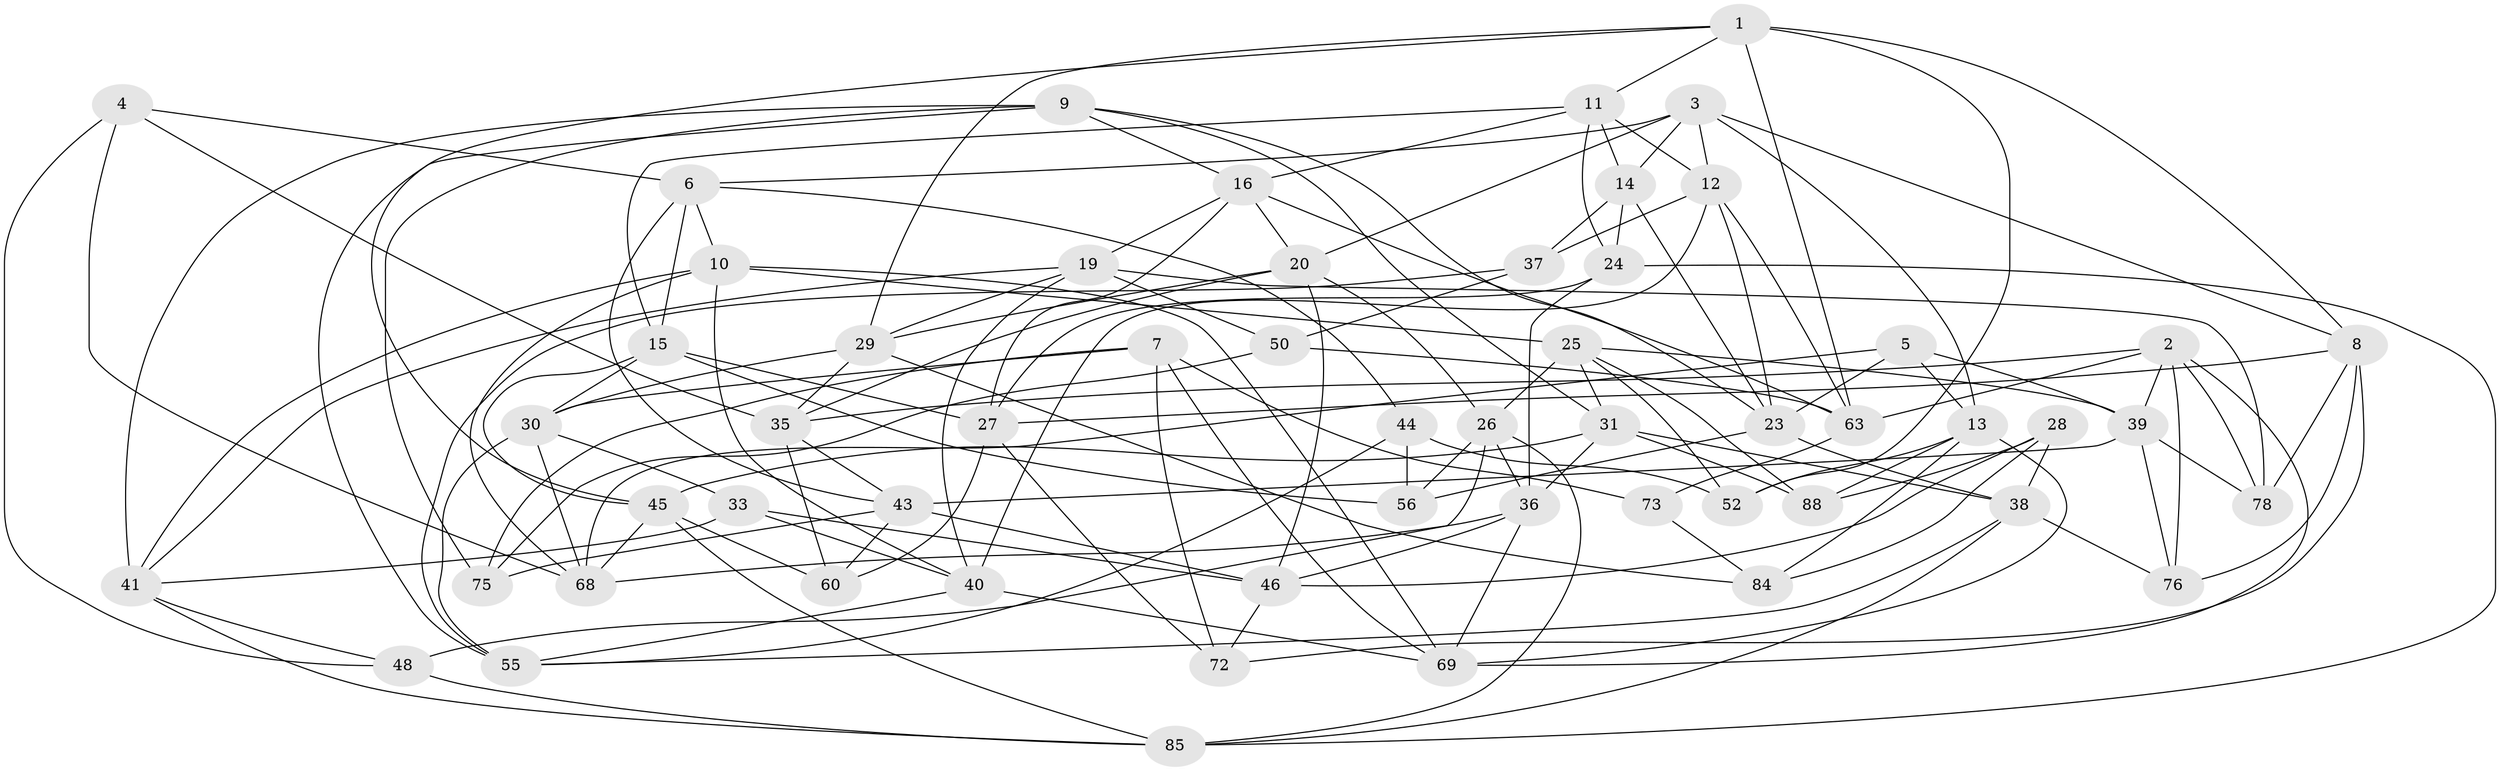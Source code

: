 // Generated by graph-tools (version 1.1) at 2025/52/02/27/25 19:52:29]
// undirected, 56 vertices, 148 edges
graph export_dot {
graph [start="1"]
  node [color=gray90,style=filled];
  1 [super="+51"];
  2 [super="+71"];
  3 [super="+47"];
  4;
  5;
  6 [super="+21"];
  7 [super="+65"];
  8 [super="+82"];
  9 [super="+49"];
  10 [super="+77"];
  11 [super="+34"];
  12 [super="+22"];
  13 [super="+18"];
  14 [super="+17"];
  15 [super="+93"];
  16 [super="+64"];
  19 [super="+59"];
  20 [super="+42"];
  23 [super="+32"];
  24 [super="+83"];
  25 [super="+94"];
  26 [super="+66"];
  27 [super="+61"];
  28;
  29 [super="+91"];
  30 [super="+80"];
  31 [super="+58"];
  33;
  35 [super="+79"];
  36 [super="+67"];
  37;
  38 [super="+54"];
  39 [super="+74"];
  40 [super="+86"];
  41 [super="+62"];
  43 [super="+87"];
  44;
  45 [super="+92"];
  46 [super="+53"];
  48;
  50;
  52;
  55 [super="+57"];
  56;
  60;
  63 [super="+70"];
  68 [super="+90"];
  69 [super="+81"];
  72;
  73;
  75;
  76;
  78;
  84;
  85 [super="+89"];
  88;
  1 -- 11;
  1 -- 8;
  1 -- 45;
  1 -- 52;
  1 -- 29;
  1 -- 63;
  2 -- 76;
  2 -- 78;
  2 -- 69;
  2 -- 35;
  2 -- 39;
  2 -- 63;
  3 -- 8;
  3 -- 6;
  3 -- 12;
  3 -- 20;
  3 -- 13;
  3 -- 14;
  4 -- 6;
  4 -- 35;
  4 -- 48;
  4 -- 68;
  5 -- 39;
  5 -- 68;
  5 -- 13;
  5 -- 23;
  6 -- 44;
  6 -- 43;
  6 -- 10;
  6 -- 15;
  7 -- 73 [weight=2];
  7 -- 75;
  7 -- 30;
  7 -- 72;
  7 -- 69;
  8 -- 72;
  8 -- 76;
  8 -- 78;
  8 -- 27;
  9 -- 23;
  9 -- 75;
  9 -- 31;
  9 -- 41;
  9 -- 16;
  9 -- 55;
  10 -- 41;
  10 -- 68;
  10 -- 40;
  10 -- 25;
  10 -- 69;
  11 -- 16;
  11 -- 12;
  11 -- 14;
  11 -- 24;
  11 -- 15;
  12 -- 23;
  12 -- 63;
  12 -- 40;
  12 -- 37;
  13 -- 52;
  13 -- 88;
  13 -- 69;
  13 -- 84;
  14 -- 24 [weight=2];
  14 -- 37;
  14 -- 23;
  15 -- 30;
  15 -- 45;
  15 -- 56;
  15 -- 27;
  16 -- 27;
  16 -- 63;
  16 -- 20;
  16 -- 19;
  19 -- 40;
  19 -- 78;
  19 -- 41;
  19 -- 50;
  19 -- 29;
  20 -- 46;
  20 -- 35;
  20 -- 29;
  20 -- 26;
  23 -- 38;
  23 -- 56;
  24 -- 85;
  24 -- 27;
  24 -- 36;
  25 -- 31;
  25 -- 88;
  25 -- 52;
  25 -- 39;
  25 -- 26;
  26 -- 56;
  26 -- 85;
  26 -- 48;
  26 -- 36;
  27 -- 72;
  27 -- 60;
  28 -- 84;
  28 -- 88;
  28 -- 38;
  28 -- 46;
  29 -- 30;
  29 -- 84;
  29 -- 35;
  30 -- 33;
  30 -- 68;
  30 -- 55;
  31 -- 88;
  31 -- 45;
  31 -- 36;
  31 -- 38;
  33 -- 41;
  33 -- 40;
  33 -- 46;
  35 -- 43;
  35 -- 60;
  36 -- 68;
  36 -- 46;
  36 -- 69;
  37 -- 55;
  37 -- 50;
  38 -- 76;
  38 -- 85;
  38 -- 55;
  39 -- 76;
  39 -- 43;
  39 -- 78;
  40 -- 69;
  40 -- 55;
  41 -- 48;
  41 -- 85;
  43 -- 75;
  43 -- 60;
  43 -- 46;
  44 -- 52;
  44 -- 55;
  44 -- 56;
  45 -- 60;
  45 -- 68;
  45 -- 85;
  46 -- 72;
  48 -- 85;
  50 -- 75;
  50 -- 63;
  63 -- 73;
  73 -- 84;
}
